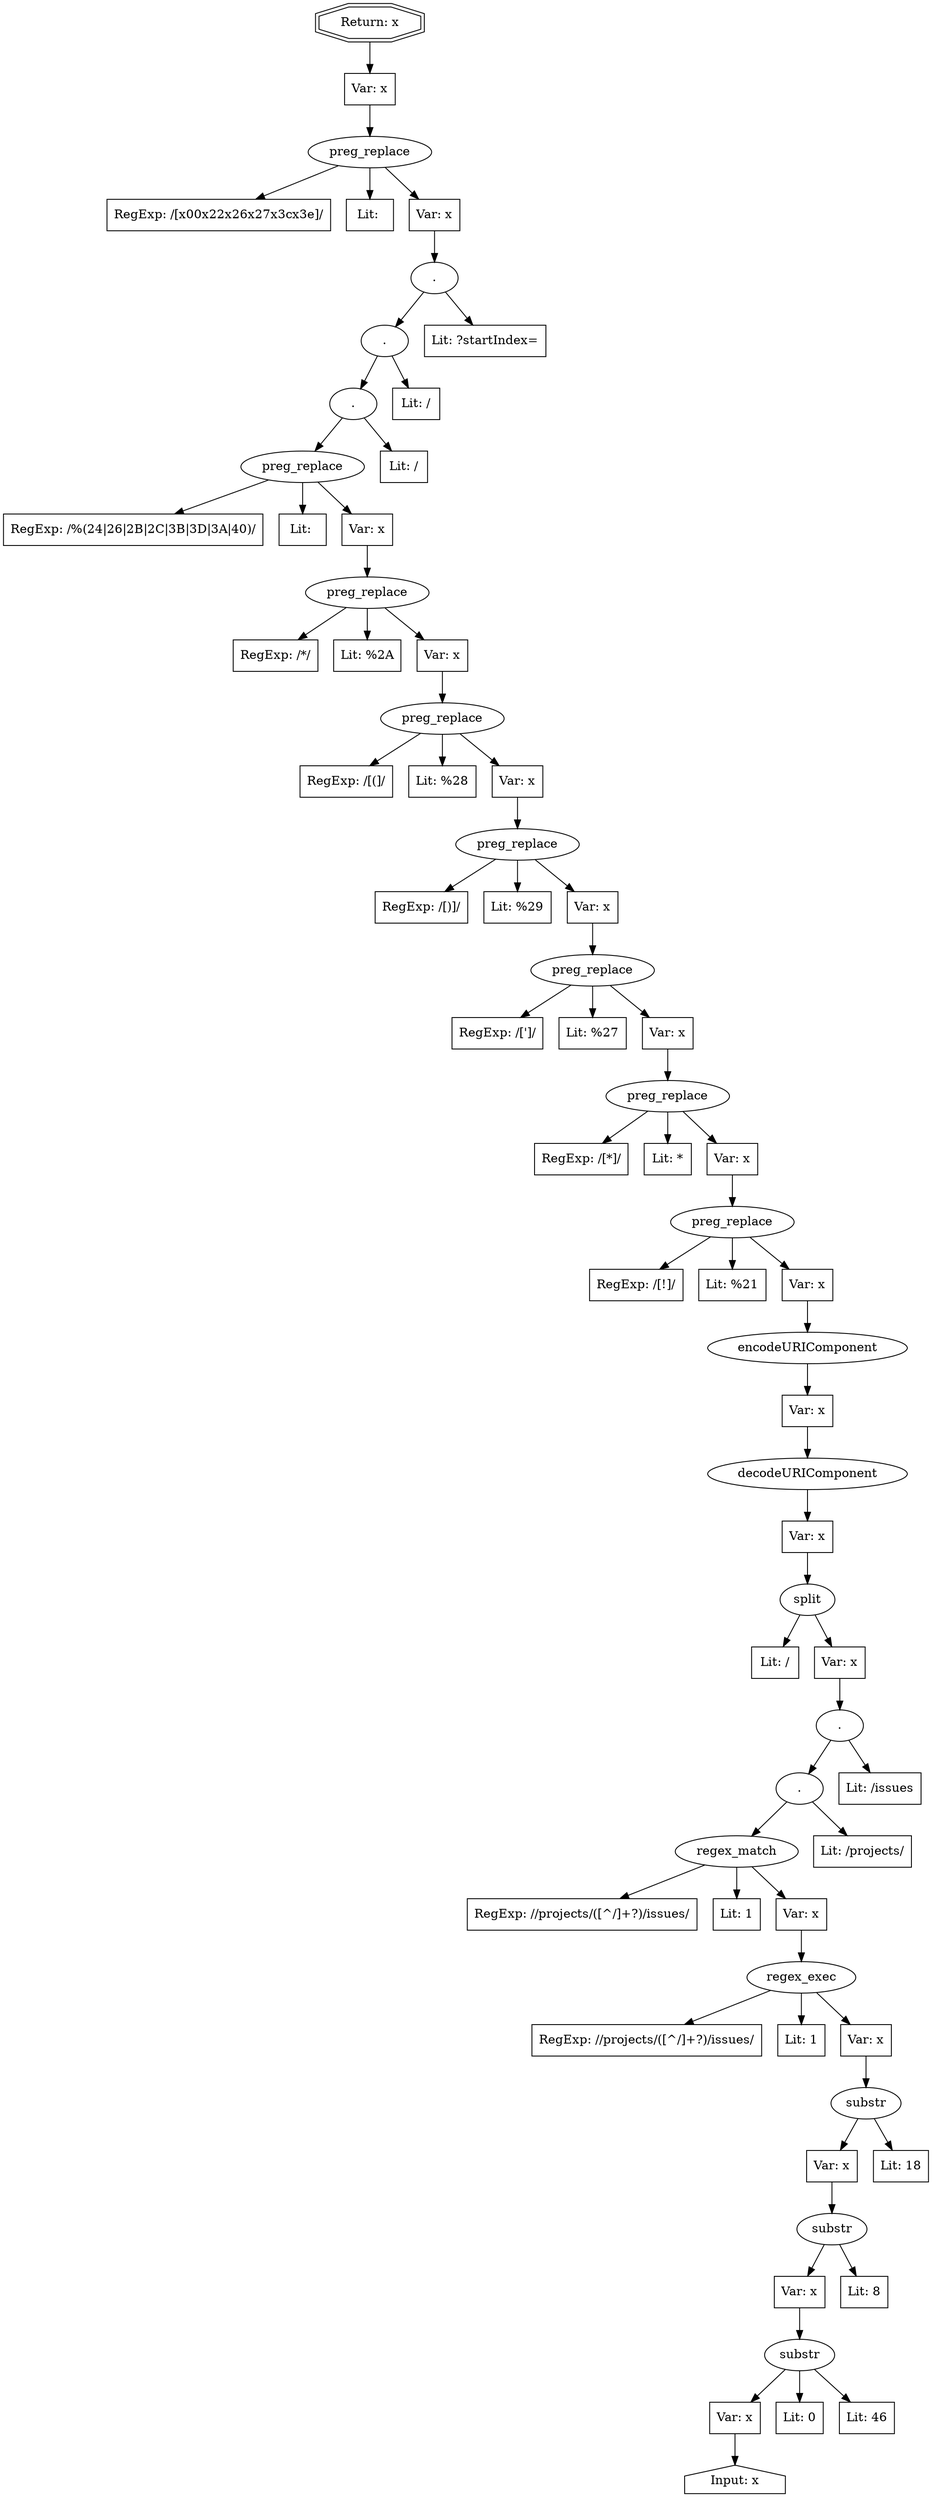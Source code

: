 // Finding: de93d55b-d95c-4b9f-92bf-86b035195bb5
// Finding.url: https://tracker.example228.com/projects/MDL/issues##"></iframe></style></script></object></embed></textarea><img src=x onerror=taintfoxLog('5abf70e480044f789b4eb40ab0aa550f')><!--/*
// Finding.parentloc: https://tracker.example228.com/projects/MDL/issues##"></iframe></style></script></object></embed></textarea><img src=x onerror=taintfoxLog('5abf70e480044f789b4eb40ab0aa550f')><!--/*
// Finding.domain: tracker.example228.com
// Finding.base_domain: example228.com
// Finding.source: location.href
// Finding.sink: innerHTML
// Sanitizer.score: 10
// Sanitizer.name: soy.esc.$$escapeHtmlHelper
// Sanitizer.location: https://tracker.example228.com/s/80e24e99dac515303ca45ed3f545509d-CDN/-w04s10/811002/f849c111e55faa1d7ccb440be2139fe7/9aec94fe8c3036f59c32f0dbf926708e/_/download/contextbatch/js/_super/batch.js?locale=en-UK - soy.esc.$$escapeHtmlHelper:1022:44120
// Finding.begin: 340
// Finding.end: 343
// Finding.original_uuid: 6b99bcbb-4a2c-4064-ba8f-e3fa444c64fa
// Finding.TwentyFiveMillionFlowsId: -1532875247
// Finding.script: https://tracker.example228.com/s/80e24e99dac515303ca45ed3f545509d-CDN/-w04s10/811002/f849c111e55faa1d7ccb440be2139fe7/9aec94fe8c3036f59c32f0dbf926708e/_/download/contextbatch/js/_super/batch.js?locale=en-UK
// Finding.line: 54
// Exploit.uuid: 5abf70e4-8004-4f78-9b4e-b40ab0aa550f
// Exploit.success: false
// Exploit.status: validated
// Exploit.method: C
// Exploit.type: html
// Exploit.token: attribute
// Exploit.content: href
// Exploit.quote_type: "
// Exploit.tag: a
// Exploit.break_out: #"></iframe></style></script></object></embed></textarea><img src=x onerror=
// Exploit.break_in: ><!--/*
// Exploit.payload: #"></iframe></style></script></object></embed></textarea><img src=x onerror=taintfoxLog(1)><!--/*
// Exploit.begin_taint_url: 36
// Exploit.end_taint_url: 39
// Exploit.replace_begin_url: 46
// Exploit.replace_end_url: 46
// Exploit.replace_begin_param: 118
// Exploit.replace_end_param: 118
// Issues.LargestEncodeAttrStringChain: 0
// Issues.LargestTextFragmentEncodeChainLength: 0
// Issues.HasApproximation: true
// Issues.HasMissingImplementation: false
// Issues.HasInfiniteRegexWithFunctionReplacer: true
// Issues.MergedSplitAndJoins: false
// Issues.HasUrlInRhsOfReplace: false
// Issues.HasUrlInLhsOfReplace: false
// Issues.HasCookieValueInLhsOfreplace: false
// Issues.HasCookieValueInRhsOfreplace: false
// Issues.HasCookieValueInMatchPattern: false
// Issues.HasCookieValueInExecPattern: false
// Issues.RemovedLRConcats: false
// Issues.RemovedReplaceArtifacts: false
// Issues.HasUrlInMatchPattern: false
// Issues.HasUrlInExecPattern: false
// Issues.RemovedNOPreplaces: false
// Issues.Known_sanitizer: false
// DepGraph.hash: -557754308
// DepGraph.sanitizer_hash: 1555130944
// Non Finite Regex with function on rhs:  replace(%(24|26|2B|2C|3B|3D|3A|40)/g: 1, s: 0, u: 0, m: 0, i: 1 [escapes(), function_rhs: true], 'function(c){return d.characters[a][b].map[c]}') - Left hand side has to be a range 
// Approximated Implementation for:  replace(%(24|26|2B|2C|3B|3D|3A|40)/g: 1, s: 0, u: 0, m: 0, i: 1 [escapes(), function_rhs: true], 'function(c){return d.characters[a][b].map[c]}') - Left hand side has to be a range 
// Approximated Implementation for: replace([\x00\x22\x26\x27\x3c\x3e]/g: 1, s: 0, u: 0, m: 0, i: 0 [escapes(<: 1, >: 1, &: 1, ": 1, ': 1), function_rhs: true], 'function(a){return soy.esc.$$ESCAPE_MAP_FOR_ESCAPE_HTML__AND__NORMALIZE_HTML__AND__ESCAPE_HTML_NOSPACE__AND__NORMALIZE_HTML_NOSPACE_[a]}') - Other Exception: ReferenceError: soy is not defined 
digraph cfg {
n0 [shape=house, label="Input: x"];
n1 [shape=ellipse, label="substr"];
n2 [shape=box, label="Var: x"];
n3 [shape=box, label="Lit: 0"];
n4 [shape=box, label="Lit: 46"];
n5 [shape=ellipse, label="substr"];
n6 [shape=box, label="Var: x"];
n7 [shape=box, label="Lit: 8"];
n8 [shape=ellipse, label="substr"];
n9 [shape=box, label="Var: x"];
n10 [shape=box, label="Lit: 18"];
n11 [shape=ellipse, label="regex_exec"];
n12 [shape=box, label="RegExp: /\/projects\/([^\/]+?)\/issues/"];
n13 [shape=box, label="Lit: 1"];
n14 [shape=box, label="Var: x"];
n15 [shape=ellipse, label="regex_match"];
n16 [shape=box, label="RegExp: /\/projects\/([^\/]+?)\/issues/"];
n17 [shape=box, label="Lit: 1"];
n18 [shape=box, label="Var: x"];
n19 [shape=ellipse, label="."];
n20 [shape=box, label="Lit: /projects/"];
n21 [shape=ellipse, label="."];
n22 [shape=box, label="Lit: /issues"];
n23 [shape=ellipse, label="split"];
n24 [shape=box, label="Lit: /"];
n25 [shape=box, label="Var: x"];
n26 [shape=ellipse, label="decodeURIComponent"];
n27 [shape=box, label="Var: x"];
n28 [shape=ellipse, label="encodeURIComponent"];
n29 [shape=box, label="Var: x"];
n30 [shape=ellipse, label="preg_replace"];
n31 [shape=box, label="RegExp: /[!]/"];
n32 [shape=box, label="Lit: %21"];
n33 [shape=box, label="Var: x"];
n34 [shape=ellipse, label="preg_replace"];
n35 [shape=box, label="RegExp: /[*]/"];
n36 [shape=box, label="Lit: *"];
n37 [shape=box, label="Var: x"];
n38 [shape=ellipse, label="preg_replace"];
n39 [shape=box, label="RegExp: /[']/"];
n40 [shape=box, label="Lit: %27"];
n41 [shape=box, label="Var: x"];
n42 [shape=ellipse, label="preg_replace"];
n43 [shape=box, label="RegExp: /[)]/"];
n44 [shape=box, label="Lit: %29"];
n45 [shape=box, label="Var: x"];
n46 [shape=ellipse, label="preg_replace"];
n47 [shape=box, label="RegExp: /[(]/"];
n48 [shape=box, label="Lit: %28"];
n49 [shape=box, label="Var: x"];
n50 [shape=ellipse, label="preg_replace"];
n51 [shape=box, label="RegExp: /\*/"];
n52 [shape=box, label="Lit: %2A"];
n53 [shape=box, label="Var: x"];
n54 [shape=ellipse, label="preg_replace"];
n55 [shape=box, label="RegExp: /%(24|26|2B|2C|3B|3D|3A|40)/"];
n56 [shape=box, label="Lit: "];
n57 [shape=box, label="Var: x"];
n58 [shape=ellipse, label="."];
n59 [shape=box, label="Lit: /"];
n60 [shape=ellipse, label="."];
n61 [shape=box, label="Lit: /"];
n62 [shape=ellipse, label="."];
n63 [shape=box, label="Lit: ?startIndex="];
n64 [shape=ellipse, label="preg_replace"];
n65 [shape=box, label="RegExp: /[\x00\x22\x26\x27\x3c\x3e]/"];
n66 [shape=box, label="Lit: "];
n67 [shape=box, label="Var: x"];
n68 [shape=box, label="Var: x"];
n69 [shape=doubleoctagon, label="Return: x"];
n2 -> n0;
n1 -> n2;
n1 -> n3;
n1 -> n4;
n6 -> n1;
n5 -> n6;
n5 -> n7;
n9 -> n5;
n8 -> n9;
n8 -> n10;
n14 -> n8;
n11 -> n12;
n11 -> n13;
n11 -> n14;
n18 -> n11;
n15 -> n16;
n15 -> n17;
n15 -> n18;
n19 -> n20;
n19 -> n15;
n21 -> n19;
n21 -> n22;
n25 -> n21;
n23 -> n24;
n23 -> n25;
n27 -> n23;
n26 -> n27;
n29 -> n26;
n28 -> n29;
n33 -> n28;
n30 -> n31;
n30 -> n32;
n30 -> n33;
n37 -> n30;
n34 -> n35;
n34 -> n36;
n34 -> n37;
n41 -> n34;
n38 -> n39;
n38 -> n40;
n38 -> n41;
n45 -> n38;
n42 -> n43;
n42 -> n44;
n42 -> n45;
n49 -> n42;
n46 -> n47;
n46 -> n48;
n46 -> n49;
n53 -> n46;
n50 -> n51;
n50 -> n52;
n50 -> n53;
n57 -> n50;
n54 -> n55;
n54 -> n56;
n54 -> n57;
n58 -> n59;
n58 -> n54;
n60 -> n58;
n60 -> n61;
n62 -> n60;
n62 -> n63;
n67 -> n62;
n64 -> n65;
n64 -> n66;
n64 -> n67;
n68 -> n64;
n69 -> n68;
}